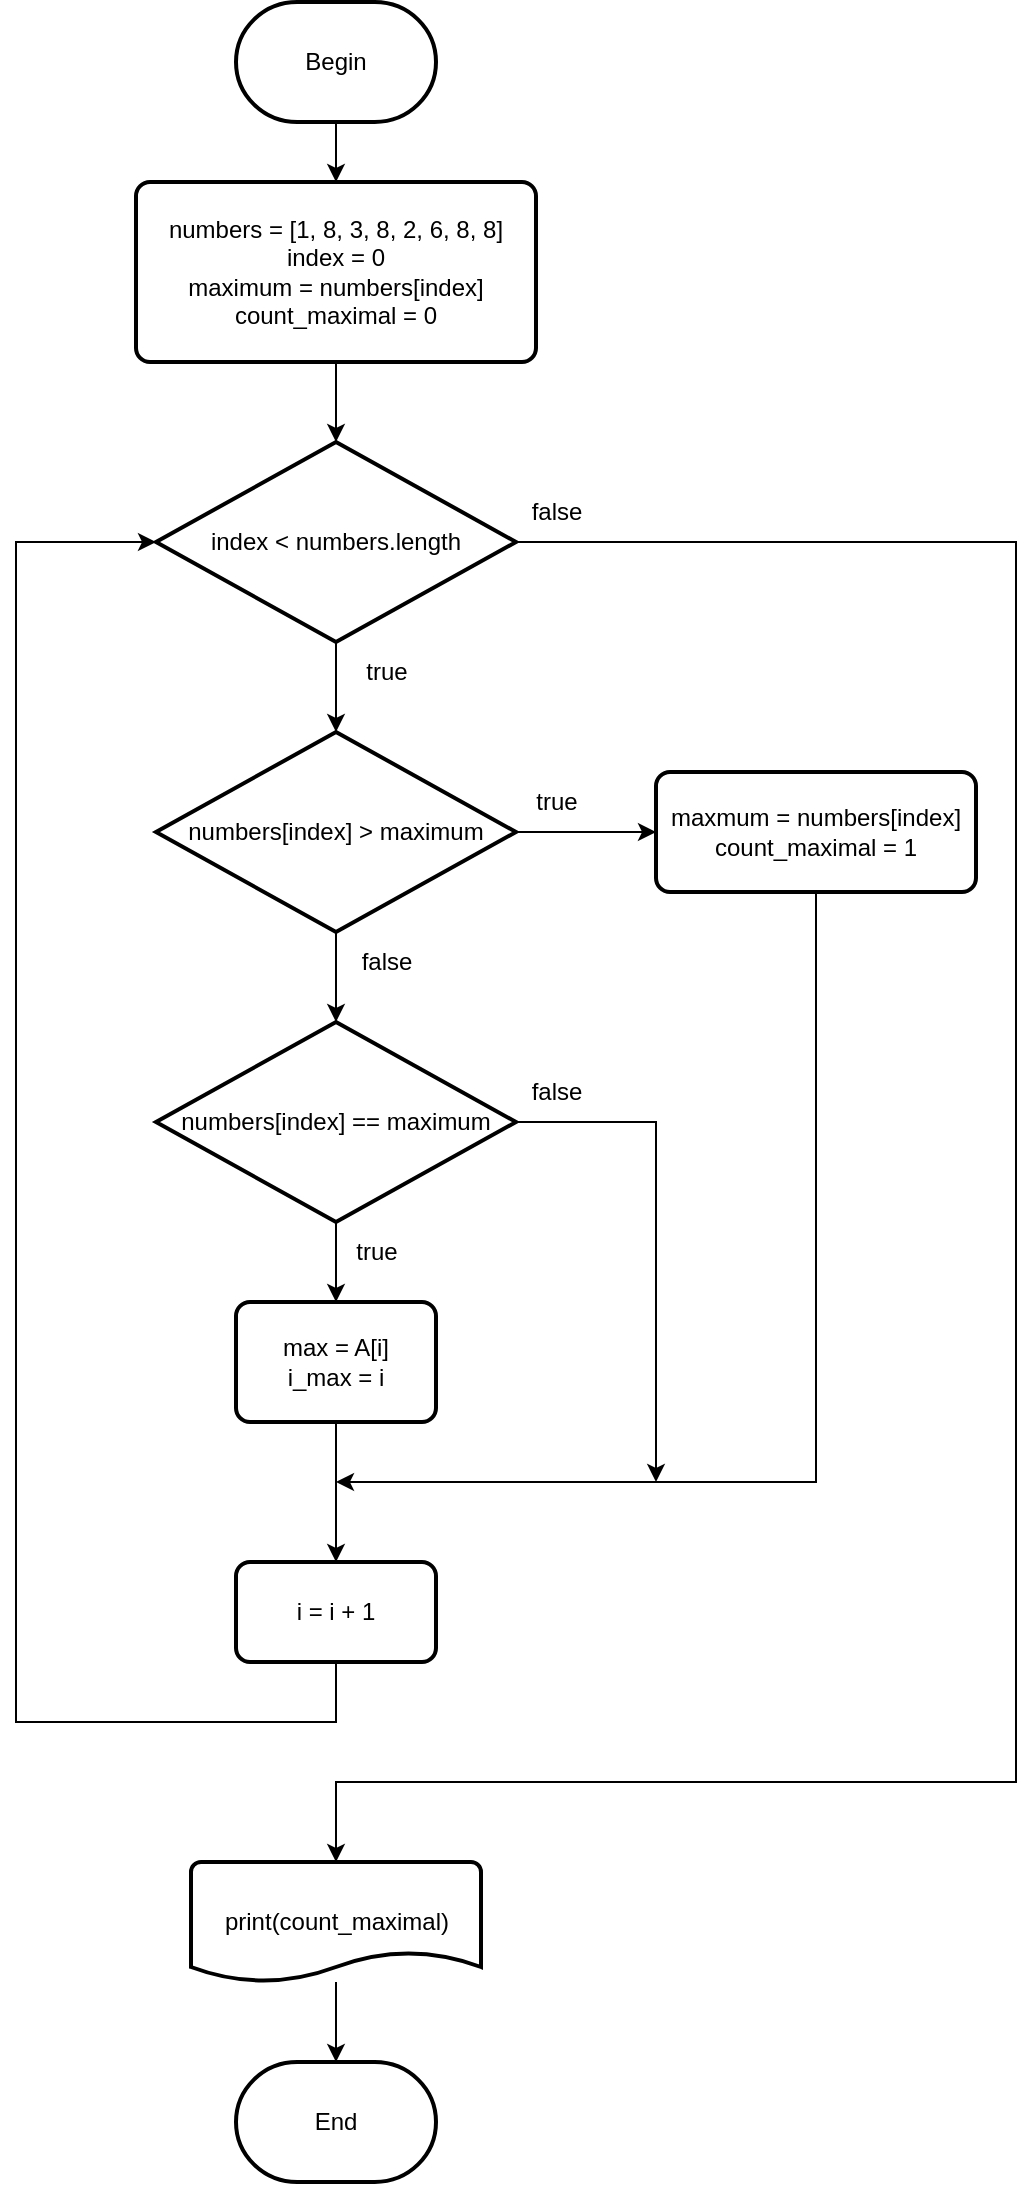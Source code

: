 <mxfile version="21.6.5" type="google">
  <diagram name="Страница 1" id="IyhP0Bf16u9Pp1GBC6mL">
    <mxGraphModel grid="1" page="1" gridSize="10" guides="1" tooltips="1" connect="1" arrows="1" fold="1" pageScale="1" pageWidth="827" pageHeight="1169" math="0" shadow="0">
      <root>
        <mxCell id="0" />
        <mxCell id="1" parent="0" />
        <mxCell id="8h4SvegEHWFZaO0T5vBt-23" style="edgeStyle=orthogonalEdgeStyle;rounded=0;orthogonalLoop=1;jettySize=auto;html=1;entryX=0.5;entryY=0;entryDx=0;entryDy=0;" edge="1" parent="1" source="8h4SvegEHWFZaO0T5vBt-1">
          <mxGeometry relative="1" as="geometry">
            <mxPoint x="350" y="140" as="targetPoint" />
          </mxGeometry>
        </mxCell>
        <mxCell id="8h4SvegEHWFZaO0T5vBt-1" value="Begin" style="strokeWidth=2;html=1;shape=mxgraph.flowchart.terminator;whiteSpace=wrap;" vertex="1" parent="1">
          <mxGeometry x="300" y="50" width="100" height="60" as="geometry" />
        </mxCell>
        <mxCell id="8h4SvegEHWFZaO0T5vBt-9" style="edgeStyle=orthogonalEdgeStyle;rounded=0;orthogonalLoop=1;jettySize=auto;html=1;entryX=0.5;entryY=0;entryDx=0;entryDy=0;entryPerimeter=0;" edge="1" parent="1" source="8h4SvegEHWFZaO0T5vBt-3" target="8h4SvegEHWFZaO0T5vBt-4">
          <mxGeometry relative="1" as="geometry" />
        </mxCell>
        <mxCell id="8h4SvegEHWFZaO0T5vBt-3" value="&lt;div&gt;numbers = [1, 8, 3, 8, 2, 6, 8, 8]&lt;/div&gt;&lt;div&gt;index = 0&lt;/div&gt;&lt;div&gt;maximum = numbers[index]&lt;/div&gt;&lt;div&gt;count_maximal = 0&lt;/div&gt;" style="rounded=1;whiteSpace=wrap;html=1;absoluteArcSize=1;arcSize=14;strokeWidth=2;" vertex="1" parent="1">
          <mxGeometry x="250" y="140" width="200" height="90" as="geometry" />
        </mxCell>
        <mxCell id="8h4SvegEHWFZaO0T5vBt-20" style="edgeStyle=orthogonalEdgeStyle;rounded=0;orthogonalLoop=1;jettySize=auto;html=1;exitX=1;exitY=0.5;exitDx=0;exitDy=0;exitPerimeter=0;entryX=0.5;entryY=0;entryDx=0;entryDy=0;entryPerimeter=0;" edge="1" parent="1" source="8h4SvegEHWFZaO0T5vBt-4" target="8h4SvegEHWFZaO0T5vBt-19">
          <mxGeometry relative="1" as="geometry">
            <Array as="points">
              <mxPoint x="690" y="320" />
              <mxPoint x="690" y="940" />
              <mxPoint x="350" y="940" />
            </Array>
            <mxPoint x="420" y="960" as="targetPoint" />
            <mxPoint x="500" y="320" as="sourcePoint" />
          </mxGeometry>
        </mxCell>
        <mxCell id="ZdXqoMGXDXWdog2bFhd_-5" style="edgeStyle=orthogonalEdgeStyle;rounded=0;orthogonalLoop=1;jettySize=auto;html=1;entryX=0.5;entryY=0;entryDx=0;entryDy=0;entryPerimeter=0;" edge="1" parent="1" source="8h4SvegEHWFZaO0T5vBt-4" target="8h4SvegEHWFZaO0T5vBt-5">
          <mxGeometry relative="1" as="geometry" />
        </mxCell>
        <mxCell id="8h4SvegEHWFZaO0T5vBt-4" value="index &amp;lt; numbers.length" style="strokeWidth=2;html=1;shape=mxgraph.flowchart.decision;whiteSpace=wrap;" vertex="1" parent="1">
          <mxGeometry x="260" y="270" width="180" height="100" as="geometry" />
        </mxCell>
        <mxCell id="8h4SvegEHWFZaO0T5vBt-11" style="edgeStyle=orthogonalEdgeStyle;rounded=0;orthogonalLoop=1;jettySize=auto;html=1;entryX=0.5;entryY=0;entryDx=0;entryDy=0;entryPerimeter=0;" edge="1" parent="1" source="8h4SvegEHWFZaO0T5vBt-5" target="8h4SvegEHWFZaO0T5vBt-6">
          <mxGeometry relative="1" as="geometry" />
        </mxCell>
        <mxCell id="8h4SvegEHWFZaO0T5vBt-12" style="edgeStyle=orthogonalEdgeStyle;rounded=0;orthogonalLoop=1;jettySize=auto;html=1;entryX=0;entryY=0.5;entryDx=0;entryDy=0;" edge="1" parent="1" source="8h4SvegEHWFZaO0T5vBt-5" target="8h4SvegEHWFZaO0T5vBt-7">
          <mxGeometry relative="1" as="geometry" />
        </mxCell>
        <mxCell id="8h4SvegEHWFZaO0T5vBt-5" value="numbers[index] &amp;gt; maximum" style="strokeWidth=2;html=1;shape=mxgraph.flowchart.decision;whiteSpace=wrap;" vertex="1" parent="1">
          <mxGeometry x="260" y="415" width="180" height="100" as="geometry" />
        </mxCell>
        <mxCell id="8h4SvegEHWFZaO0T5vBt-14" style="edgeStyle=orthogonalEdgeStyle;rounded=0;orthogonalLoop=1;jettySize=auto;html=1;" edge="1" parent="1" source="8h4SvegEHWFZaO0T5vBt-6" target="8h4SvegEHWFZaO0T5vBt-8">
          <mxGeometry relative="1" as="geometry" />
        </mxCell>
        <mxCell id="ZdXqoMGXDXWdog2bFhd_-3" style="edgeStyle=orthogonalEdgeStyle;rounded=0;orthogonalLoop=1;jettySize=auto;html=1;" edge="1" parent="1" source="8h4SvegEHWFZaO0T5vBt-6">
          <mxGeometry relative="1" as="geometry">
            <mxPoint x="510" y="790" as="targetPoint" />
            <Array as="points">
              <mxPoint x="510" y="610" />
              <mxPoint x="510" y="740" />
            </Array>
          </mxGeometry>
        </mxCell>
        <mxCell id="8h4SvegEHWFZaO0T5vBt-6" value="numbers[index] == maximum" style="strokeWidth=2;html=1;shape=mxgraph.flowchart.decision;whiteSpace=wrap;" vertex="1" parent="1">
          <mxGeometry x="260" y="560" width="180" height="100" as="geometry" />
        </mxCell>
        <mxCell id="8h4SvegEHWFZaO0T5vBt-13" style="edgeStyle=orthogonalEdgeStyle;rounded=0;orthogonalLoop=1;jettySize=auto;html=1;" edge="1" parent="1" source="8h4SvegEHWFZaO0T5vBt-7">
          <mxGeometry relative="1" as="geometry">
            <mxPoint x="350" y="790" as="targetPoint" />
            <Array as="points">
              <mxPoint x="590" y="790" />
              <mxPoint x="350" y="790" />
            </Array>
          </mxGeometry>
        </mxCell>
        <mxCell id="8h4SvegEHWFZaO0T5vBt-7" value="&lt;div&gt;maxmum = numbers[index]&lt;/div&gt;&lt;div&gt;&lt;span style=&quot;background-color: initial;&quot;&gt;count_maximal = 1&lt;/span&gt;&lt;/div&gt;" style="rounded=1;whiteSpace=wrap;html=1;absoluteArcSize=1;arcSize=14;strokeWidth=2;" vertex="1" parent="1">
          <mxGeometry x="510" y="435" width="160" height="60" as="geometry" />
        </mxCell>
        <mxCell id="ZdXqoMGXDXWdog2bFhd_-4" style="edgeStyle=orthogonalEdgeStyle;rounded=0;orthogonalLoop=1;jettySize=auto;html=1;entryX=0.5;entryY=0;entryDx=0;entryDy=0;" edge="1" parent="1" source="8h4SvegEHWFZaO0T5vBt-8" target="8h4SvegEHWFZaO0T5vBt-15">
          <mxGeometry relative="1" as="geometry" />
        </mxCell>
        <mxCell id="8h4SvegEHWFZaO0T5vBt-8" value="max = A[i]&lt;br&gt;i_max = i" style="rounded=1;whiteSpace=wrap;html=1;absoluteArcSize=1;arcSize=14;strokeWidth=2;" vertex="1" parent="1">
          <mxGeometry x="300" y="700" width="100" height="60" as="geometry" />
        </mxCell>
        <mxCell id="8h4SvegEHWFZaO0T5vBt-18" style="edgeStyle=orthogonalEdgeStyle;rounded=0;orthogonalLoop=1;jettySize=auto;html=1;entryX=0;entryY=0.5;entryDx=0;entryDy=0;entryPerimeter=0;" edge="1" parent="1" source="8h4SvegEHWFZaO0T5vBt-15" target="8h4SvegEHWFZaO0T5vBt-4">
          <mxGeometry relative="1" as="geometry">
            <Array as="points">
              <mxPoint x="350" y="910" />
              <mxPoint x="190" y="910" />
              <mxPoint x="190" y="320" />
            </Array>
          </mxGeometry>
        </mxCell>
        <mxCell id="8h4SvegEHWFZaO0T5vBt-15" value="i = i + 1" style="rounded=1;whiteSpace=wrap;html=1;absoluteArcSize=1;arcSize=14;strokeWidth=2;" vertex="1" parent="1">
          <mxGeometry x="300" y="830" width="100" height="50" as="geometry" />
        </mxCell>
        <mxCell id="8h4SvegEHWFZaO0T5vBt-22" style="edgeStyle=orthogonalEdgeStyle;rounded=0;orthogonalLoop=1;jettySize=auto;html=1;entryX=0.5;entryY=0;entryDx=0;entryDy=0;entryPerimeter=0;" edge="1" parent="1" source="8h4SvegEHWFZaO0T5vBt-19" target="8h4SvegEHWFZaO0T5vBt-21">
          <mxGeometry relative="1" as="geometry" />
        </mxCell>
        <mxCell id="8h4SvegEHWFZaO0T5vBt-19" value="print(count_maximal)" style="strokeWidth=2;html=1;shape=mxgraph.flowchart.document2;whiteSpace=wrap;size=0.25;" vertex="1" parent="1">
          <mxGeometry x="277.5" y="980" width="145" height="60" as="geometry" />
        </mxCell>
        <mxCell id="8h4SvegEHWFZaO0T5vBt-21" value="End" style="strokeWidth=2;html=1;shape=mxgraph.flowchart.terminator;whiteSpace=wrap;" vertex="1" parent="1">
          <mxGeometry x="300" y="1080" width="100" height="60" as="geometry" />
        </mxCell>
        <mxCell id="8h4SvegEHWFZaO0T5vBt-25" value="true" style="text;html=1;align=center;verticalAlign=middle;resizable=0;points=[];autosize=1;strokeColor=none;fillColor=none;" vertex="1" parent="1">
          <mxGeometry x="355" y="370" width="40" height="30" as="geometry" />
        </mxCell>
        <mxCell id="8h4SvegEHWFZaO0T5vBt-26" value="false" style="text;html=1;align=center;verticalAlign=middle;resizable=0;points=[];autosize=1;strokeColor=none;fillColor=none;" vertex="1" parent="1">
          <mxGeometry x="435" y="290" width="50" height="30" as="geometry" />
        </mxCell>
        <mxCell id="8h4SvegEHWFZaO0T5vBt-27" value="false" style="text;html=1;align=center;verticalAlign=middle;resizable=0;points=[];autosize=1;strokeColor=none;fillColor=none;" vertex="1" parent="1">
          <mxGeometry x="350" y="515" width="50" height="30" as="geometry" />
        </mxCell>
        <mxCell id="8h4SvegEHWFZaO0T5vBt-28" value="false" style="text;html=1;align=center;verticalAlign=middle;resizable=0;points=[];autosize=1;strokeColor=none;fillColor=none;" vertex="1" parent="1">
          <mxGeometry x="435" y="580" width="50" height="30" as="geometry" />
        </mxCell>
        <mxCell id="8h4SvegEHWFZaO0T5vBt-29" value="true" style="text;html=1;align=center;verticalAlign=middle;resizable=0;points=[];autosize=1;strokeColor=none;fillColor=none;" vertex="1" parent="1">
          <mxGeometry x="440" y="435" width="40" height="30" as="geometry" />
        </mxCell>
        <mxCell id="8h4SvegEHWFZaO0T5vBt-30" value="true" style="text;html=1;align=center;verticalAlign=middle;resizable=0;points=[];autosize=1;strokeColor=none;fillColor=none;" vertex="1" parent="1">
          <mxGeometry x="350" y="660" width="40" height="30" as="geometry" />
        </mxCell>
      </root>
    </mxGraphModel>
  </diagram>
</mxfile>
